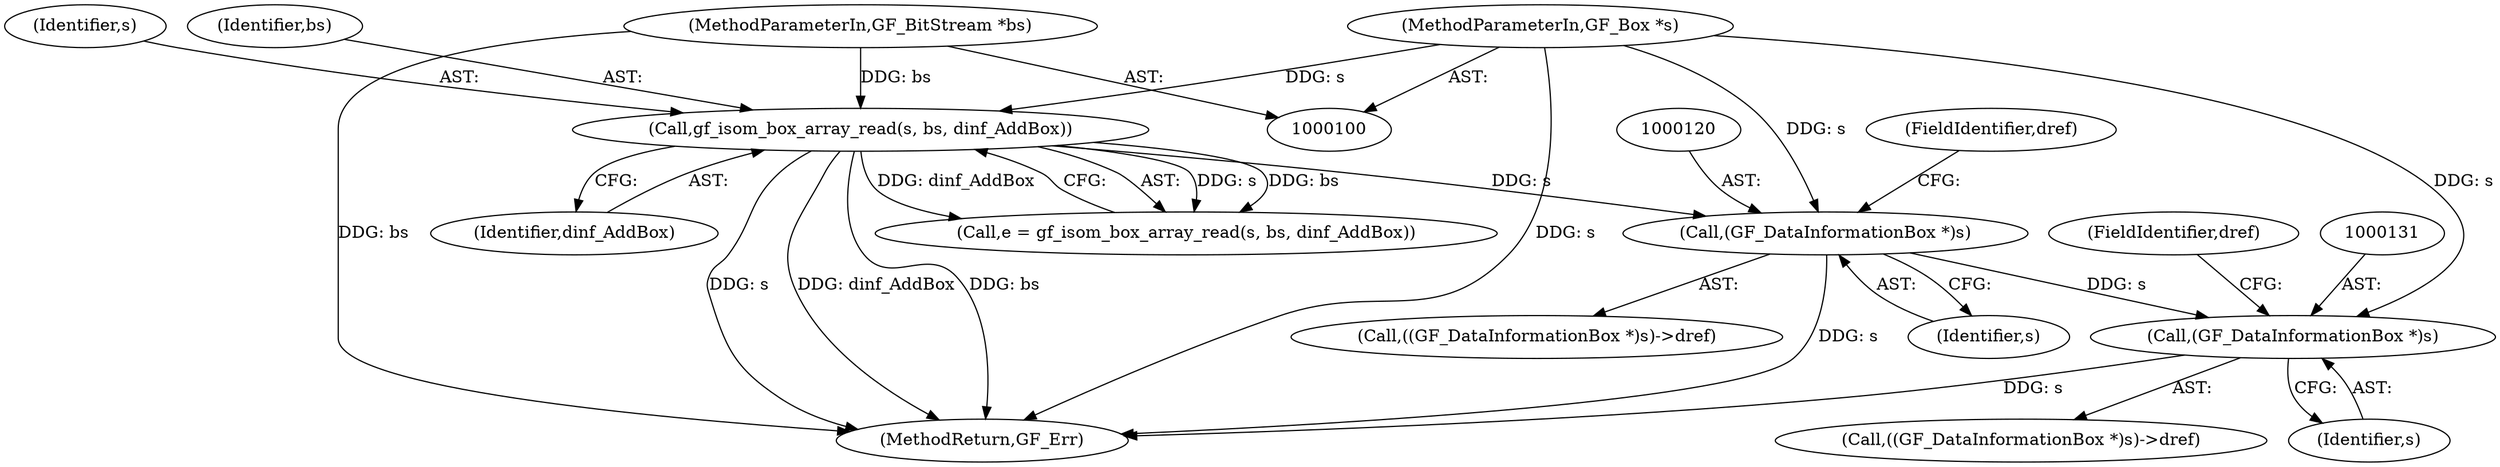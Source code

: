 digraph "1_gpac_d2371b4b204f0a3c0af51ad4e9b491144dd1225c@pointer" {
"1000119" [label="(Call,(GF_DataInformationBox *)s)"];
"1000107" [label="(Call,gf_isom_box_array_read(s, bs, dinf_AddBox))"];
"1000101" [label="(MethodParameterIn,GF_Box *s)"];
"1000102" [label="(MethodParameterIn,GF_BitStream *bs)"];
"1000130" [label="(Call,(GF_DataInformationBox *)s)"];
"1000110" [label="(Identifier,dinf_AddBox)"];
"1000102" [label="(MethodParameterIn,GF_BitStream *bs)"];
"1000129" [label="(Call,((GF_DataInformationBox *)s)->dref)"];
"1000122" [label="(FieldIdentifier,dref)"];
"1000119" [label="(Call,(GF_DataInformationBox *)s)"];
"1000133" [label="(FieldIdentifier,dref)"];
"1000140" [label="(MethodReturn,GF_Err)"];
"1000118" [label="(Call,((GF_DataInformationBox *)s)->dref)"];
"1000108" [label="(Identifier,s)"];
"1000101" [label="(MethodParameterIn,GF_Box *s)"];
"1000109" [label="(Identifier,bs)"];
"1000132" [label="(Identifier,s)"];
"1000107" [label="(Call,gf_isom_box_array_read(s, bs, dinf_AddBox))"];
"1000105" [label="(Call,e = gf_isom_box_array_read(s, bs, dinf_AddBox))"];
"1000130" [label="(Call,(GF_DataInformationBox *)s)"];
"1000121" [label="(Identifier,s)"];
"1000119" -> "1000118"  [label="AST: "];
"1000119" -> "1000121"  [label="CFG: "];
"1000120" -> "1000119"  [label="AST: "];
"1000121" -> "1000119"  [label="AST: "];
"1000122" -> "1000119"  [label="CFG: "];
"1000119" -> "1000140"  [label="DDG: s"];
"1000107" -> "1000119"  [label="DDG: s"];
"1000101" -> "1000119"  [label="DDG: s"];
"1000119" -> "1000130"  [label="DDG: s"];
"1000107" -> "1000105"  [label="AST: "];
"1000107" -> "1000110"  [label="CFG: "];
"1000108" -> "1000107"  [label="AST: "];
"1000109" -> "1000107"  [label="AST: "];
"1000110" -> "1000107"  [label="AST: "];
"1000105" -> "1000107"  [label="CFG: "];
"1000107" -> "1000140"  [label="DDG: s"];
"1000107" -> "1000140"  [label="DDG: dinf_AddBox"];
"1000107" -> "1000140"  [label="DDG: bs"];
"1000107" -> "1000105"  [label="DDG: s"];
"1000107" -> "1000105"  [label="DDG: bs"];
"1000107" -> "1000105"  [label="DDG: dinf_AddBox"];
"1000101" -> "1000107"  [label="DDG: s"];
"1000102" -> "1000107"  [label="DDG: bs"];
"1000101" -> "1000100"  [label="AST: "];
"1000101" -> "1000140"  [label="DDG: s"];
"1000101" -> "1000130"  [label="DDG: s"];
"1000102" -> "1000100"  [label="AST: "];
"1000102" -> "1000140"  [label="DDG: bs"];
"1000130" -> "1000129"  [label="AST: "];
"1000130" -> "1000132"  [label="CFG: "];
"1000131" -> "1000130"  [label="AST: "];
"1000132" -> "1000130"  [label="AST: "];
"1000133" -> "1000130"  [label="CFG: "];
"1000130" -> "1000140"  [label="DDG: s"];
}
